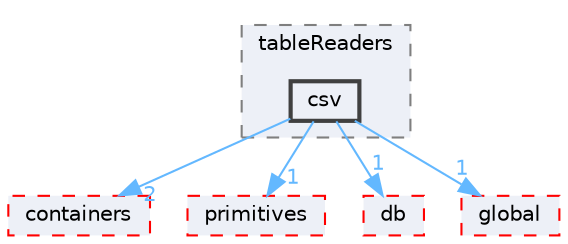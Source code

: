 digraph "src/OpenFOAM/interpolations/interpolationTable/tableReaders/csv"
{
 // LATEX_PDF_SIZE
  bgcolor="transparent";
  edge [fontname=Helvetica,fontsize=10,labelfontname=Helvetica,labelfontsize=10];
  node [fontname=Helvetica,fontsize=10,shape=box,height=0.2,width=0.4];
  compound=true
  subgraph clusterdir_f6f39c37c2453dc98685617372493be5 {
    graph [ bgcolor="#edf0f7", pencolor="grey50", label="tableReaders", fontname=Helvetica,fontsize=10 style="filled,dashed", URL="dir_f6f39c37c2453dc98685617372493be5.html",tooltip=""]
  dir_34901c6b6c38fb508b373ce3b68106ff [label="csv", fillcolor="#edf0f7", color="grey25", style="filled,bold", URL="dir_34901c6b6c38fb508b373ce3b68106ff.html",tooltip=""];
  }
  dir_19d0872053bde092be81d7fe3f56cbf7 [label="containers", fillcolor="#edf0f7", color="red", style="filled,dashed", URL="dir_19d0872053bde092be81d7fe3f56cbf7.html",tooltip=""];
  dir_3e50f45338116b169052b428016851aa [label="primitives", fillcolor="#edf0f7", color="red", style="filled,dashed", URL="dir_3e50f45338116b169052b428016851aa.html",tooltip=""];
  dir_63c634f7a7cfd679ac26c67fb30fc32f [label="db", fillcolor="#edf0f7", color="red", style="filled,dashed", URL="dir_63c634f7a7cfd679ac26c67fb30fc32f.html",tooltip=""];
  dir_8583492183f4d27c76555f8f333dd07b [label="global", fillcolor="#edf0f7", color="red", style="filled,dashed", URL="dir_8583492183f4d27c76555f8f333dd07b.html",tooltip=""];
  dir_34901c6b6c38fb508b373ce3b68106ff->dir_19d0872053bde092be81d7fe3f56cbf7 [headlabel="2", labeldistance=1.5 headhref="dir_000736_000669.html" href="dir_000736_000669.html" color="steelblue1" fontcolor="steelblue1"];
  dir_34901c6b6c38fb508b373ce3b68106ff->dir_3e50f45338116b169052b428016851aa [headlabel="1", labeldistance=1.5 headhref="dir_000736_003069.html" href="dir_000736_003069.html" color="steelblue1" fontcolor="steelblue1"];
  dir_34901c6b6c38fb508b373ce3b68106ff->dir_63c634f7a7cfd679ac26c67fb30fc32f [headlabel="1", labeldistance=1.5 headhref="dir_000736_000817.html" href="dir_000736_000817.html" color="steelblue1" fontcolor="steelblue1"];
  dir_34901c6b6c38fb508b373ce3b68106ff->dir_8583492183f4d27c76555f8f333dd07b [headlabel="1", labeldistance=1.5 headhref="dir_000736_001645.html" href="dir_000736_001645.html" color="steelblue1" fontcolor="steelblue1"];
}
